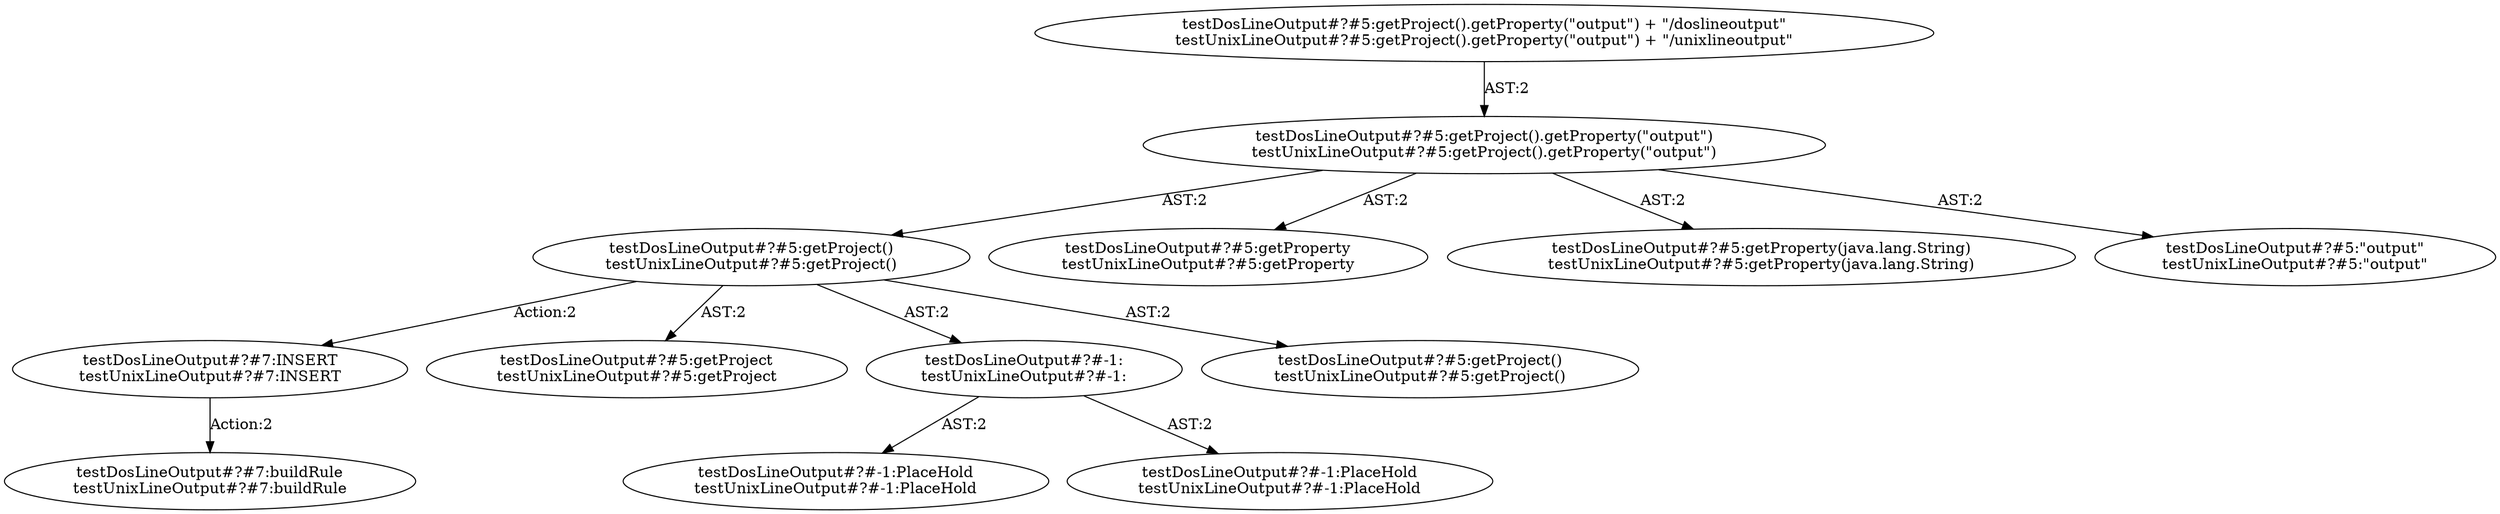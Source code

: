 digraph "Pattern" {
0 [label="testDosLineOutput#?#7:INSERT
testUnixLineOutput#?#7:INSERT" shape=ellipse]
1 [label="testDosLineOutput#?#5:getProject()
testUnixLineOutput#?#5:getProject()" shape=ellipse]
2 [label="testDosLineOutput#?#5:getProject().getProperty(\"output\")
testUnixLineOutput#?#5:getProject().getProperty(\"output\")" shape=ellipse]
3 [label="testDosLineOutput#?#5:getProject().getProperty(\"output\") + \"/doslineoutput\"
testUnixLineOutput#?#5:getProject().getProperty(\"output\") + \"/unixlineoutput\"" shape=ellipse]
4 [label="testDosLineOutput#?#5:getProperty
testUnixLineOutput#?#5:getProperty" shape=ellipse]
5 [label="testDosLineOutput#?#5:getProperty(java.lang.String)
testUnixLineOutput#?#5:getProperty(java.lang.String)" shape=ellipse]
6 [label="testDosLineOutput#?#5:\"output\"
testUnixLineOutput#?#5:\"output\"" shape=ellipse]
7 [label="testDosLineOutput#?#5:getProject
testUnixLineOutput#?#5:getProject" shape=ellipse]
8 [label="testDosLineOutput#?#-1:
testUnixLineOutput#?#-1:" shape=ellipse]
9 [label="testDosLineOutput#?#-1:PlaceHold
testUnixLineOutput#?#-1:PlaceHold" shape=ellipse]
10 [label="testDosLineOutput#?#-1:PlaceHold
testUnixLineOutput#?#-1:PlaceHold" shape=ellipse]
11 [label="testDosLineOutput#?#5:getProject()
testUnixLineOutput#?#5:getProject()" shape=ellipse]
12 [label="testDosLineOutput#?#7:buildRule
testUnixLineOutput#?#7:buildRule" shape=ellipse]
0 -> 12 [label="Action:2"];
1 -> 0 [label="Action:2"];
1 -> 7 [label="AST:2"];
1 -> 8 [label="AST:2"];
1 -> 11 [label="AST:2"];
2 -> 1 [label="AST:2"];
2 -> 4 [label="AST:2"];
2 -> 5 [label="AST:2"];
2 -> 6 [label="AST:2"];
3 -> 2 [label="AST:2"];
8 -> 9 [label="AST:2"];
8 -> 10 [label="AST:2"];
}